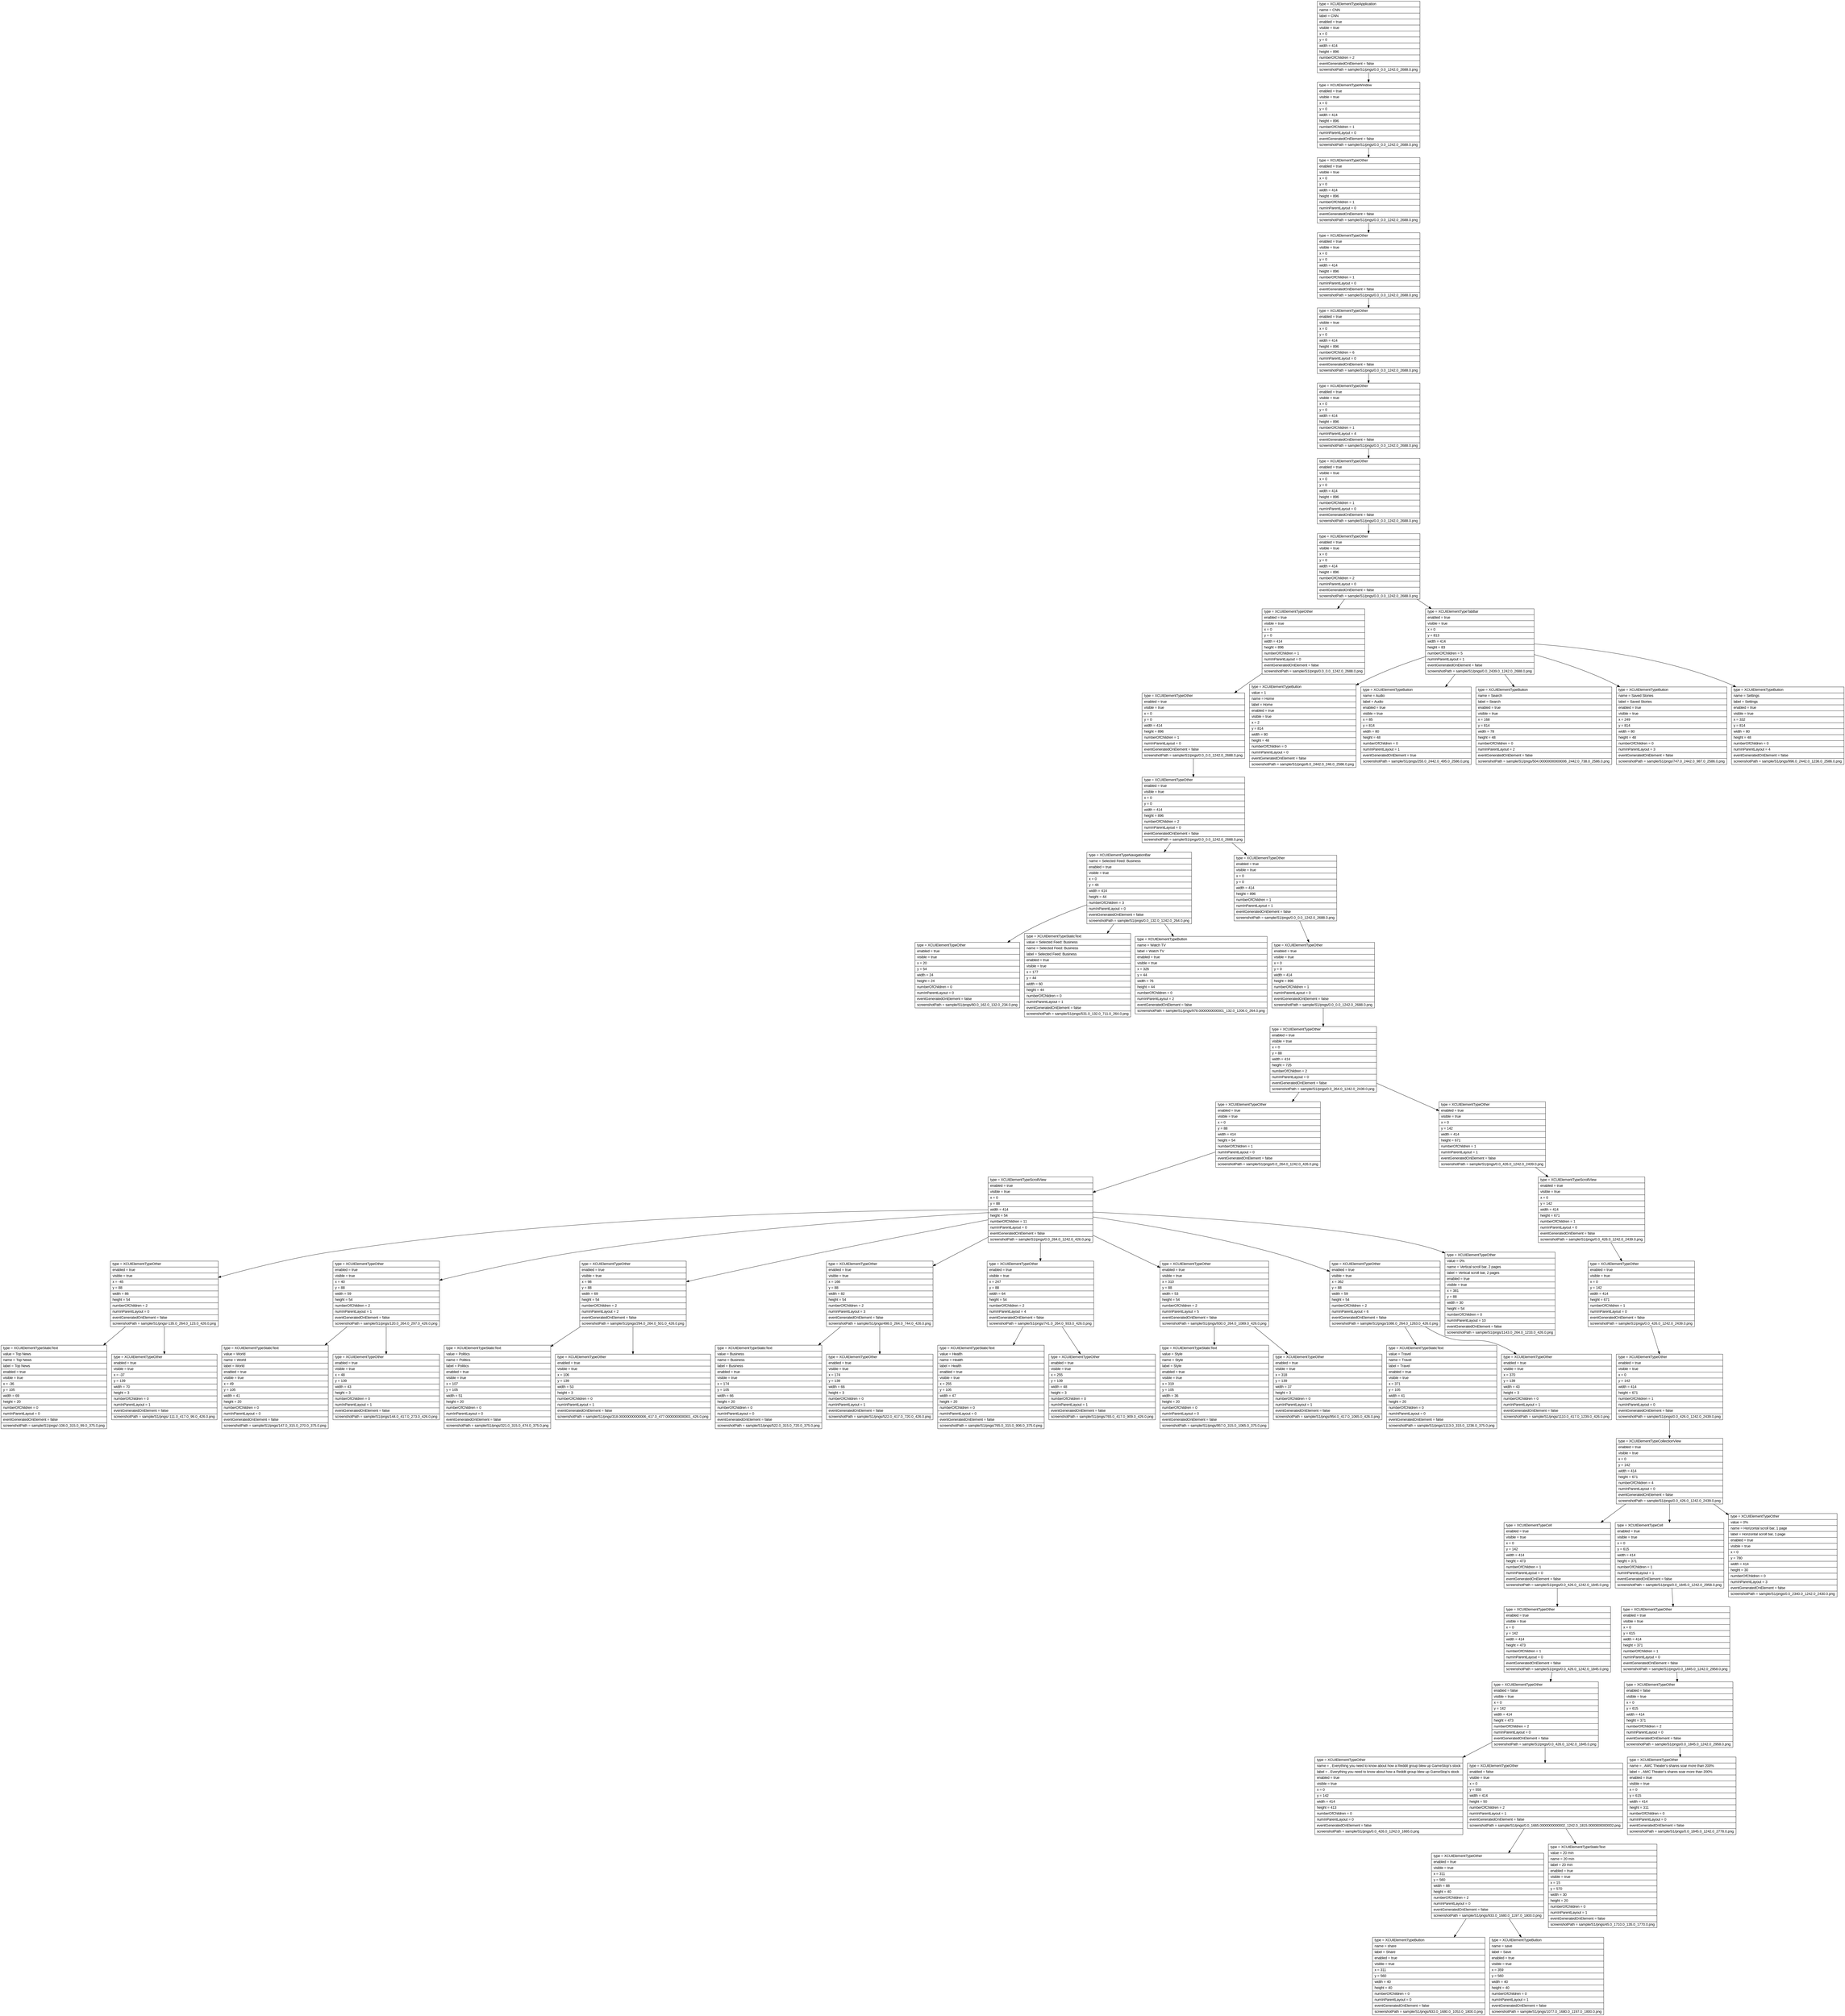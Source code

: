 digraph Layout {

	node [shape=record fontname=Arial];

	0	[label="{type = XCUIElementTypeApplication\l|name = CNN\l|label = CNN\l|enabled = true\l|visible = true\l|x = 0\l|y = 0\l|width = 414\l|height = 896\l|numberOfChildren = 2\l|eventGeneratedOnElement = false \l|screenshotPath = sample/S1/pngs/0.0_0.0_1242.0_2688.0.png\l}"]
	1	[label="{type = XCUIElementTypeWindow\l|enabled = true\l|visible = true\l|x = 0\l|y = 0\l|width = 414\l|height = 896\l|numberOfChildren = 1\l|numInParentLayout = 0\l|eventGeneratedOnElement = false \l|screenshotPath = sample/S1/pngs/0.0_0.0_1242.0_2688.0.png\l}"]
	2	[label="{type = XCUIElementTypeOther\l|enabled = true\l|visible = true\l|x = 0\l|y = 0\l|width = 414\l|height = 896\l|numberOfChildren = 1\l|numInParentLayout = 0\l|eventGeneratedOnElement = false \l|screenshotPath = sample/S1/pngs/0.0_0.0_1242.0_2688.0.png\l}"]
	3	[label="{type = XCUIElementTypeOther\l|enabled = true\l|visible = true\l|x = 0\l|y = 0\l|width = 414\l|height = 896\l|numberOfChildren = 1\l|numInParentLayout = 0\l|eventGeneratedOnElement = false \l|screenshotPath = sample/S1/pngs/0.0_0.0_1242.0_2688.0.png\l}"]
	4	[label="{type = XCUIElementTypeOther\l|enabled = true\l|visible = true\l|x = 0\l|y = 0\l|width = 414\l|height = 896\l|numberOfChildren = 6\l|numInParentLayout = 0\l|eventGeneratedOnElement = false \l|screenshotPath = sample/S1/pngs/0.0_0.0_1242.0_2688.0.png\l}"]
	5	[label="{type = XCUIElementTypeOther\l|enabled = true\l|visible = true\l|x = 0\l|y = 0\l|width = 414\l|height = 896\l|numberOfChildren = 1\l|numInParentLayout = 4\l|eventGeneratedOnElement = false \l|screenshotPath = sample/S1/pngs/0.0_0.0_1242.0_2688.0.png\l}"]
	6	[label="{type = XCUIElementTypeOther\l|enabled = true\l|visible = true\l|x = 0\l|y = 0\l|width = 414\l|height = 896\l|numberOfChildren = 1\l|numInParentLayout = 0\l|eventGeneratedOnElement = false \l|screenshotPath = sample/S1/pngs/0.0_0.0_1242.0_2688.0.png\l}"]
	7	[label="{type = XCUIElementTypeOther\l|enabled = true\l|visible = true\l|x = 0\l|y = 0\l|width = 414\l|height = 896\l|numberOfChildren = 2\l|numInParentLayout = 0\l|eventGeneratedOnElement = false \l|screenshotPath = sample/S1/pngs/0.0_0.0_1242.0_2688.0.png\l}"]
	8	[label="{type = XCUIElementTypeOther\l|enabled = true\l|visible = true\l|x = 0\l|y = 0\l|width = 414\l|height = 896\l|numberOfChildren = 1\l|numInParentLayout = 0\l|eventGeneratedOnElement = false \l|screenshotPath = sample/S1/pngs/0.0_0.0_1242.0_2688.0.png\l}"]
	9	[label="{type = XCUIElementTypeTabBar\l|enabled = true\l|visible = true\l|x = 0\l|y = 813\l|width = 414\l|height = 83\l|numberOfChildren = 5\l|numInParentLayout = 1\l|eventGeneratedOnElement = false \l|screenshotPath = sample/S1/pngs/0.0_2439.0_1242.0_2688.0.png\l}"]
	10	[label="{type = XCUIElementTypeOther\l|enabled = true\l|visible = true\l|x = 0\l|y = 0\l|width = 414\l|height = 896\l|numberOfChildren = 1\l|numInParentLayout = 0\l|eventGeneratedOnElement = false \l|screenshotPath = sample/S1/pngs/0.0_0.0_1242.0_2688.0.png\l}"]
	11	[label="{type = XCUIElementTypeButton\l|value = 1\l|name = Home\l|label = Home\l|enabled = true\l|visible = true\l|x = 2\l|y = 814\l|width = 80\l|height = 48\l|numberOfChildren = 0\l|numInParentLayout = 0\l|eventGeneratedOnElement = false \l|screenshotPath = sample/S1/pngs/6.0_2442.0_246.0_2586.0.png\l}"]
	12	[label="{type = XCUIElementTypeButton\l|name = Audio\l|label = Audio\l|enabled = true\l|visible = true\l|x = 85\l|y = 814\l|width = 80\l|height = 48\l|numberOfChildren = 0\l|numInParentLayout = 1\l|eventGeneratedOnElement = true \l|screenshotPath = sample/S1/pngs/255.0_2442.0_495.0_2586.0.png\l}"]
	13	[label="{type = XCUIElementTypeButton\l|name = Search\l|label = Search\l|enabled = true\l|visible = true\l|x = 168\l|y = 814\l|width = 78\l|height = 48\l|numberOfChildren = 0\l|numInParentLayout = 2\l|eventGeneratedOnElement = false \l|screenshotPath = sample/S1/pngs/504.00000000000006_2442.0_738.0_2586.0.png\l}"]
	14	[label="{type = XCUIElementTypeButton\l|name = Saved Stories\l|label = Saved Stories\l|enabled = true\l|visible = true\l|x = 249\l|y = 814\l|width = 80\l|height = 48\l|numberOfChildren = 0\l|numInParentLayout = 3\l|eventGeneratedOnElement = false \l|screenshotPath = sample/S1/pngs/747.0_2442.0_987.0_2586.0.png\l}"]
	15	[label="{type = XCUIElementTypeButton\l|name = Settings\l|label = Settings\l|enabled = true\l|visible = true\l|x = 332\l|y = 814\l|width = 80\l|height = 48\l|numberOfChildren = 0\l|numInParentLayout = 4\l|eventGeneratedOnElement = false \l|screenshotPath = sample/S1/pngs/996.0_2442.0_1236.0_2586.0.png\l}"]
	16	[label="{type = XCUIElementTypeOther\l|enabled = true\l|visible = true\l|x = 0\l|y = 0\l|width = 414\l|height = 896\l|numberOfChildren = 2\l|numInParentLayout = 0\l|eventGeneratedOnElement = false \l|screenshotPath = sample/S1/pngs/0.0_0.0_1242.0_2688.0.png\l}"]
	17	[label="{type = XCUIElementTypeNavigationBar\l|name = Selected Feed: Business\l|enabled = true\l|visible = true\l|x = 0\l|y = 44\l|width = 414\l|height = 44\l|numberOfChildren = 3\l|numInParentLayout = 0\l|eventGeneratedOnElement = false \l|screenshotPath = sample/S1/pngs/0.0_132.0_1242.0_264.0.png\l}"]
	18	[label="{type = XCUIElementTypeOther\l|enabled = true\l|visible = true\l|x = 0\l|y = 0\l|width = 414\l|height = 896\l|numberOfChildren = 1\l|numInParentLayout = 1\l|eventGeneratedOnElement = false \l|screenshotPath = sample/S1/pngs/0.0_0.0_1242.0_2688.0.png\l}"]
	19	[label="{type = XCUIElementTypeOther\l|enabled = true\l|visible = true\l|x = 20\l|y = 54\l|width = 24\l|height = 24\l|numberOfChildren = 0\l|numInParentLayout = 0\l|eventGeneratedOnElement = false \l|screenshotPath = sample/S1/pngs/60.0_162.0_132.0_234.0.png\l}"]
	20	[label="{type = XCUIElementTypeStaticText\l|value = Selected Feed: Business\l|name = Selected Feed: Business\l|label = Selected Feed: Business\l|enabled = true\l|visible = true\l|x = 177\l|y = 44\l|width = 60\l|height = 44\l|numberOfChildren = 0\l|numInParentLayout = 1\l|eventGeneratedOnElement = false \l|screenshotPath = sample/S1/pngs/531.0_132.0_711.0_264.0.png\l}"]
	21	[label="{type = XCUIElementTypeButton\l|name = Watch TV\l|label = Watch TV\l|enabled = true\l|visible = true\l|x = 326\l|y = 44\l|width = 76\l|height = 44\l|numberOfChildren = 0\l|numInParentLayout = 2\l|eventGeneratedOnElement = false \l|screenshotPath = sample/S1/pngs/978.0000000000001_132.0_1206.0_264.0.png\l}"]
	22	[label="{type = XCUIElementTypeOther\l|enabled = true\l|visible = true\l|x = 0\l|y = 0\l|width = 414\l|height = 896\l|numberOfChildren = 1\l|numInParentLayout = 0\l|eventGeneratedOnElement = false \l|screenshotPath = sample/S1/pngs/0.0_0.0_1242.0_2688.0.png\l}"]
	23	[label="{type = XCUIElementTypeOther\l|enabled = true\l|visible = true\l|x = 0\l|y = 88\l|width = 414\l|height = 725\l|numberOfChildren = 2\l|numInParentLayout = 0\l|eventGeneratedOnElement = false \l|screenshotPath = sample/S1/pngs/0.0_264.0_1242.0_2439.0.png\l}"]
	24	[label="{type = XCUIElementTypeOther\l|enabled = true\l|visible = true\l|x = 0\l|y = 88\l|width = 414\l|height = 54\l|numberOfChildren = 1\l|numInParentLayout = 0\l|eventGeneratedOnElement = false \l|screenshotPath = sample/S1/pngs/0.0_264.0_1242.0_426.0.png\l}"]
	25	[label="{type = XCUIElementTypeOther\l|enabled = true\l|visible = true\l|x = 0\l|y = 142\l|width = 414\l|height = 671\l|numberOfChildren = 1\l|numInParentLayout = 1\l|eventGeneratedOnElement = false \l|screenshotPath = sample/S1/pngs/0.0_426.0_1242.0_2439.0.png\l}"]
	26	[label="{type = XCUIElementTypeScrollView\l|enabled = true\l|visible = true\l|x = 0\l|y = 88\l|width = 414\l|height = 54\l|numberOfChildren = 11\l|numInParentLayout = 0\l|eventGeneratedOnElement = false \l|screenshotPath = sample/S1/pngs/0.0_264.0_1242.0_426.0.png\l}"]
	27	[label="{type = XCUIElementTypeScrollView\l|enabled = true\l|visible = true\l|x = 0\l|y = 142\l|width = 414\l|height = 671\l|numberOfChildren = 1\l|numInParentLayout = 0\l|eventGeneratedOnElement = false \l|screenshotPath = sample/S1/pngs/0.0_426.0_1242.0_2439.0.png\l}"]
	28	[label="{type = XCUIElementTypeOther\l|enabled = true\l|visible = true\l|x = -45\l|y = 88\l|width = 86\l|height = 54\l|numberOfChildren = 2\l|numInParentLayout = 0\l|eventGeneratedOnElement = false \l|screenshotPath = sample/S1/pngs/-135.0_264.0_123.0_426.0.png\l}"]
	29	[label="{type = XCUIElementTypeOther\l|enabled = true\l|visible = true\l|x = 40\l|y = 88\l|width = 59\l|height = 54\l|numberOfChildren = 2\l|numInParentLayout = 1\l|eventGeneratedOnElement = false \l|screenshotPath = sample/S1/pngs/120.0_264.0_297.0_426.0.png\l}"]
	30	[label="{type = XCUIElementTypeOther\l|enabled = true\l|visible = true\l|x = 98\l|y = 88\l|width = 69\l|height = 54\l|numberOfChildren = 2\l|numInParentLayout = 2\l|eventGeneratedOnElement = false \l|screenshotPath = sample/S1/pngs/294.0_264.0_501.0_426.0.png\l}"]
	31	[label="{type = XCUIElementTypeOther\l|enabled = true\l|visible = true\l|x = 166\l|y = 88\l|width = 82\l|height = 54\l|numberOfChildren = 2\l|numInParentLayout = 3\l|eventGeneratedOnElement = false \l|screenshotPath = sample/S1/pngs/498.0_264.0_744.0_426.0.png\l}"]
	32	[label="{type = XCUIElementTypeOther\l|enabled = true\l|visible = true\l|x = 247\l|y = 88\l|width = 64\l|height = 54\l|numberOfChildren = 2\l|numInParentLayout = 4\l|eventGeneratedOnElement = false \l|screenshotPath = sample/S1/pngs/741.0_264.0_933.0_426.0.png\l}"]
	33	[label="{type = XCUIElementTypeOther\l|enabled = true\l|visible = true\l|x = 310\l|y = 88\l|width = 53\l|height = 54\l|numberOfChildren = 2\l|numInParentLayout = 5\l|eventGeneratedOnElement = false \l|screenshotPath = sample/S1/pngs/930.0_264.0_1089.0_426.0.png\l}"]
	34	[label="{type = XCUIElementTypeOther\l|enabled = true\l|visible = true\l|x = 362\l|y = 88\l|width = 59\l|height = 54\l|numberOfChildren = 2\l|numInParentLayout = 6\l|eventGeneratedOnElement = false \l|screenshotPath = sample/S1/pngs/1086.0_264.0_1263.0_426.0.png\l}"]
	35	[label="{type = XCUIElementTypeOther\l|value = 0%\l|name = Vertical scroll bar, 2 pages\l|label = Vertical scroll bar, 2 pages\l|enabled = true\l|visible = true\l|x = 381\l|y = 88\l|width = 30\l|height = 54\l|numberOfChildren = 0\l|numInParentLayout = 10\l|eventGeneratedOnElement = false \l|screenshotPath = sample/S1/pngs/1143.0_264.0_1233.0_426.0.png\l}"]
	36	[label="{type = XCUIElementTypeOther\l|enabled = true\l|visible = true\l|x = 0\l|y = 142\l|width = 414\l|height = 671\l|numberOfChildren = 1\l|numInParentLayout = 0\l|eventGeneratedOnElement = false \l|screenshotPath = sample/S1/pngs/0.0_426.0_1242.0_2439.0.png\l}"]
	37	[label="{type = XCUIElementTypeStaticText\l|value = Top News\l|name = Top News\l|label = Top News\l|enabled = true\l|visible = true\l|x = -36\l|y = 105\l|width = 69\l|height = 20\l|numberOfChildren = 0\l|numInParentLayout = 0\l|eventGeneratedOnElement = false \l|screenshotPath = sample/S1/pngs/-108.0_315.0_99.0_375.0.png\l}"]
	38	[label="{type = XCUIElementTypeOther\l|enabled = true\l|visible = true\l|x = -37\l|y = 139\l|width = 70\l|height = 3\l|numberOfChildren = 0\l|numInParentLayout = 1\l|eventGeneratedOnElement = false \l|screenshotPath = sample/S1/pngs/-111.0_417.0_99.0_426.0.png\l}"]
	39	[label="{type = XCUIElementTypeStaticText\l|value = World\l|name = World\l|label = World\l|enabled = true\l|visible = true\l|x = 49\l|y = 105\l|width = 41\l|height = 20\l|numberOfChildren = 0\l|numInParentLayout = 0\l|eventGeneratedOnElement = false \l|screenshotPath = sample/S1/pngs/147.0_315.0_270.0_375.0.png\l}"]
	40	[label="{type = XCUIElementTypeOther\l|enabled = true\l|visible = true\l|x = 48\l|y = 139\l|width = 43\l|height = 3\l|numberOfChildren = 0\l|numInParentLayout = 1\l|eventGeneratedOnElement = false \l|screenshotPath = sample/S1/pngs/144.0_417.0_273.0_426.0.png\l}"]
	41	[label="{type = XCUIElementTypeStaticText\l|value = Politics\l|name = Politics\l|label = Politics\l|enabled = true\l|visible = true\l|x = 107\l|y = 105\l|width = 51\l|height = 20\l|numberOfChildren = 0\l|numInParentLayout = 0\l|eventGeneratedOnElement = false \l|screenshotPath = sample/S1/pngs/321.0_315.0_474.0_375.0.png\l}"]
	42	[label="{type = XCUIElementTypeOther\l|enabled = true\l|visible = true\l|x = 106\l|y = 139\l|width = 53\l|height = 3\l|numberOfChildren = 0\l|numInParentLayout = 1\l|eventGeneratedOnElement = false \l|screenshotPath = sample/S1/pngs/318.00000000000006_417.0_477.0000000000001_426.0.png\l}"]
	43	[label="{type = XCUIElementTypeStaticText\l|value = Business\l|name = Business\l|label = Business\l|enabled = true\l|visible = true\l|x = 174\l|y = 105\l|width = 66\l|height = 20\l|numberOfChildren = 0\l|numInParentLayout = 0\l|eventGeneratedOnElement = false \l|screenshotPath = sample/S1/pngs/522.0_315.0_720.0_375.0.png\l}"]
	44	[label="{type = XCUIElementTypeOther\l|enabled = true\l|visible = true\l|x = 174\l|y = 139\l|width = 66\l|height = 3\l|numberOfChildren = 0\l|numInParentLayout = 1\l|eventGeneratedOnElement = false \l|screenshotPath = sample/S1/pngs/522.0_417.0_720.0_426.0.png\l}"]
	45	[label="{type = XCUIElementTypeStaticText\l|value = Health\l|name = Health\l|label = Health\l|enabled = true\l|visible = true\l|x = 255\l|y = 105\l|width = 47\l|height = 20\l|numberOfChildren = 0\l|numInParentLayout = 0\l|eventGeneratedOnElement = false \l|screenshotPath = sample/S1/pngs/765.0_315.0_906.0_375.0.png\l}"]
	46	[label="{type = XCUIElementTypeOther\l|enabled = true\l|visible = true\l|x = 255\l|y = 139\l|width = 48\l|height = 3\l|numberOfChildren = 0\l|numInParentLayout = 1\l|eventGeneratedOnElement = false \l|screenshotPath = sample/S1/pngs/765.0_417.0_909.0_426.0.png\l}"]
	47	[label="{type = XCUIElementTypeStaticText\l|value = Style\l|name = Style\l|label = Style\l|enabled = true\l|visible = true\l|x = 319\l|y = 105\l|width = 36\l|height = 20\l|numberOfChildren = 0\l|numInParentLayout = 0\l|eventGeneratedOnElement = false \l|screenshotPath = sample/S1/pngs/957.0_315.0_1065.0_375.0.png\l}"]
	48	[label="{type = XCUIElementTypeOther\l|enabled = true\l|visible = true\l|x = 318\l|y = 139\l|width = 37\l|height = 3\l|numberOfChildren = 0\l|numInParentLayout = 1\l|eventGeneratedOnElement = false \l|screenshotPath = sample/S1/pngs/954.0_417.0_1065.0_426.0.png\l}"]
	49	[label="{type = XCUIElementTypeStaticText\l|value = Travel\l|name = Travel\l|label = Travel\l|enabled = true\l|visible = true\l|x = 371\l|y = 105\l|width = 41\l|height = 20\l|numberOfChildren = 0\l|numInParentLayout = 0\l|eventGeneratedOnElement = false \l|screenshotPath = sample/S1/pngs/1113.0_315.0_1236.0_375.0.png\l}"]
	50	[label="{type = XCUIElementTypeOther\l|enabled = true\l|visible = true\l|x = 370\l|y = 139\l|width = 43\l|height = 3\l|numberOfChildren = 0\l|numInParentLayout = 1\l|eventGeneratedOnElement = false \l|screenshotPath = sample/S1/pngs/1110.0_417.0_1239.0_426.0.png\l}"]
	51	[label="{type = XCUIElementTypeOther\l|enabled = true\l|visible = true\l|x = 0\l|y = 142\l|width = 414\l|height = 671\l|numberOfChildren = 1\l|numInParentLayout = 0\l|eventGeneratedOnElement = false \l|screenshotPath = sample/S1/pngs/0.0_426.0_1242.0_2439.0.png\l}"]
	52	[label="{type = XCUIElementTypeCollectionView\l|enabled = true\l|visible = true\l|x = 0\l|y = 142\l|width = 414\l|height = 671\l|numberOfChildren = 4\l|numInParentLayout = 0\l|eventGeneratedOnElement = false \l|screenshotPath = sample/S1/pngs/0.0_426.0_1242.0_2439.0.png\l}"]
	53	[label="{type = XCUIElementTypeCell\l|enabled = true\l|visible = true\l|x = 0\l|y = 142\l|width = 414\l|height = 473\l|numberOfChildren = 1\l|numInParentLayout = 0\l|eventGeneratedOnElement = false \l|screenshotPath = sample/S1/pngs/0.0_426.0_1242.0_1845.0.png\l}"]
	54	[label="{type = XCUIElementTypeCell\l|enabled = true\l|visible = true\l|x = 0\l|y = 615\l|width = 414\l|height = 371\l|numberOfChildren = 1\l|numInParentLayout = 1\l|eventGeneratedOnElement = false \l|screenshotPath = sample/S1/pngs/0.0_1845.0_1242.0_2958.0.png\l}"]
	55	[label="{type = XCUIElementTypeOther\l|value = 0%\l|name = Horizontal scroll bar, 1 page\l|label = Horizontal scroll bar, 1 page\l|enabled = true\l|visible = true\l|x = 0\l|y = 780\l|width = 414\l|height = 30\l|numberOfChildren = 0\l|numInParentLayout = 3\l|eventGeneratedOnElement = false \l|screenshotPath = sample/S1/pngs/0.0_2340.0_1242.0_2430.0.png\l}"]
	56	[label="{type = XCUIElementTypeOther\l|enabled = true\l|visible = true\l|x = 0\l|y = 142\l|width = 414\l|height = 473\l|numberOfChildren = 1\l|numInParentLayout = 0\l|eventGeneratedOnElement = false \l|screenshotPath = sample/S1/pngs/0.0_426.0_1242.0_1845.0.png\l}"]
	57	[label="{type = XCUIElementTypeOther\l|enabled = true\l|visible = true\l|x = 0\l|y = 615\l|width = 414\l|height = 371\l|numberOfChildren = 1\l|numInParentLayout = 0\l|eventGeneratedOnElement = false \l|screenshotPath = sample/S1/pngs/0.0_1845.0_1242.0_2958.0.png\l}"]
	58	[label="{type = XCUIElementTypeOther\l|enabled = false\l|visible = true\l|x = 0\l|y = 142\l|width = 414\l|height = 473\l|numberOfChildren = 2\l|numInParentLayout = 0\l|eventGeneratedOnElement = false \l|screenshotPath = sample/S1/pngs/0.0_426.0_1242.0_1845.0.png\l}"]
	59	[label="{type = XCUIElementTypeOther\l|enabled = false\l|visible = true\l|x = 0\l|y = 615\l|width = 414\l|height = 371\l|numberOfChildren = 2\l|numInParentLayout = 0\l|eventGeneratedOnElement = false \l|screenshotPath = sample/S1/pngs/0.0_1845.0_1242.0_2958.0.png\l}"]
	60	[label="{type = XCUIElementTypeOther\l|name = , Everything you need to know about how a Reddit group blew up GameStop's stock\l|label = , Everything you need to know about how a Reddit group blew up GameStop's stock\l|enabled = true\l|visible = true\l|x = 0\l|y = 142\l|width = 414\l|height = 413\l|numberOfChildren = 0\l|numInParentLayout = 0\l|eventGeneratedOnElement = false \l|screenshotPath = sample/S1/pngs/0.0_426.0_1242.0_1665.0.png\l}"]
	61	[label="{type = XCUIElementTypeOther\l|enabled = false\l|visible = true\l|x = 0\l|y = 555\l|width = 414\l|height = 50\l|numberOfChildren = 2\l|numInParentLayout = 1\l|eventGeneratedOnElement = false \l|screenshotPath = sample/S1/pngs/0.0_1665.0000000000002_1242.0_1815.0000000000002.png\l}"]
	62	[label="{type = XCUIElementTypeOther\l|name = , AMC Theater's shares soar more than 200%\l|label = , AMC Theater's shares soar more than 200%\l|enabled = true\l|visible = true\l|x = 0\l|y = 615\l|width = 414\l|height = 311\l|numberOfChildren = 0\l|numInParentLayout = 0\l|eventGeneratedOnElement = false \l|screenshotPath = sample/S1/pngs/0.0_1845.0_1242.0_2778.0.png\l}"]
	63	[label="{type = XCUIElementTypeOther\l|enabled = true\l|visible = true\l|x = 311\l|y = 560\l|width = 88\l|height = 40\l|numberOfChildren = 2\l|numInParentLayout = 0\l|eventGeneratedOnElement = false \l|screenshotPath = sample/S1/pngs/933.0_1680.0_1197.0_1800.0.png\l}"]
	64	[label="{type = XCUIElementTypeStaticText\l|value = 20 min\l|name = 20 min\l|label = 20 min\l|enabled = true\l|visible = true\l|x = 15\l|y = 570\l|width = 30\l|height = 20\l|numberOfChildren = 0\l|numInParentLayout = 1\l|eventGeneratedOnElement = false \l|screenshotPath = sample/S1/pngs/45.0_1710.0_135.0_1770.0.png\l}"]
	65	[label="{type = XCUIElementTypeButton\l|name = share\l|label = Share\l|enabled = true\l|visible = true\l|x = 311\l|y = 560\l|width = 40\l|height = 40\l|numberOfChildren = 0\l|numInParentLayout = 0\l|eventGeneratedOnElement = false \l|screenshotPath = sample/S1/pngs/933.0_1680.0_1053.0_1800.0.png\l}"]
	66	[label="{type = XCUIElementTypeButton\l|name = save\l|label = Save\l|enabled = true\l|visible = true\l|x = 359\l|y = 560\l|width = 40\l|height = 40\l|numberOfChildren = 0\l|numInParentLayout = 1\l|eventGeneratedOnElement = false \l|screenshotPath = sample/S1/pngs/1077.0_1680.0_1197.0_1800.0.png\l}"]


	0 -> 1
	1 -> 2
	2 -> 3
	3 -> 4
	4 -> 5
	5 -> 6
	6 -> 7
	7 -> 8
	7 -> 9
	8 -> 10
	9 -> 11
	9 -> 12
	9 -> 13
	9 -> 14
	9 -> 15
	10 -> 16
	16 -> 17
	16 -> 18
	17 -> 19
	17 -> 20
	17 -> 21
	18 -> 22
	22 -> 23
	23 -> 24
	23 -> 25
	24 -> 26
	25 -> 27
	26 -> 28
	26 -> 29
	26 -> 30
	26 -> 31
	26 -> 32
	26 -> 33
	26 -> 34
	26 -> 35
	27 -> 36
	28 -> 37
	28 -> 38
	29 -> 39
	29 -> 40
	30 -> 41
	30 -> 42
	31 -> 43
	31 -> 44
	32 -> 45
	32 -> 46
	33 -> 47
	33 -> 48
	34 -> 49
	34 -> 50
	36 -> 51
	51 -> 52
	52 -> 53
	52 -> 54
	52 -> 55
	53 -> 56
	54 -> 57
	56 -> 58
	57 -> 59
	58 -> 60
	58 -> 61
	59 -> 62
	61 -> 63
	61 -> 64
	63 -> 65
	63 -> 66


}